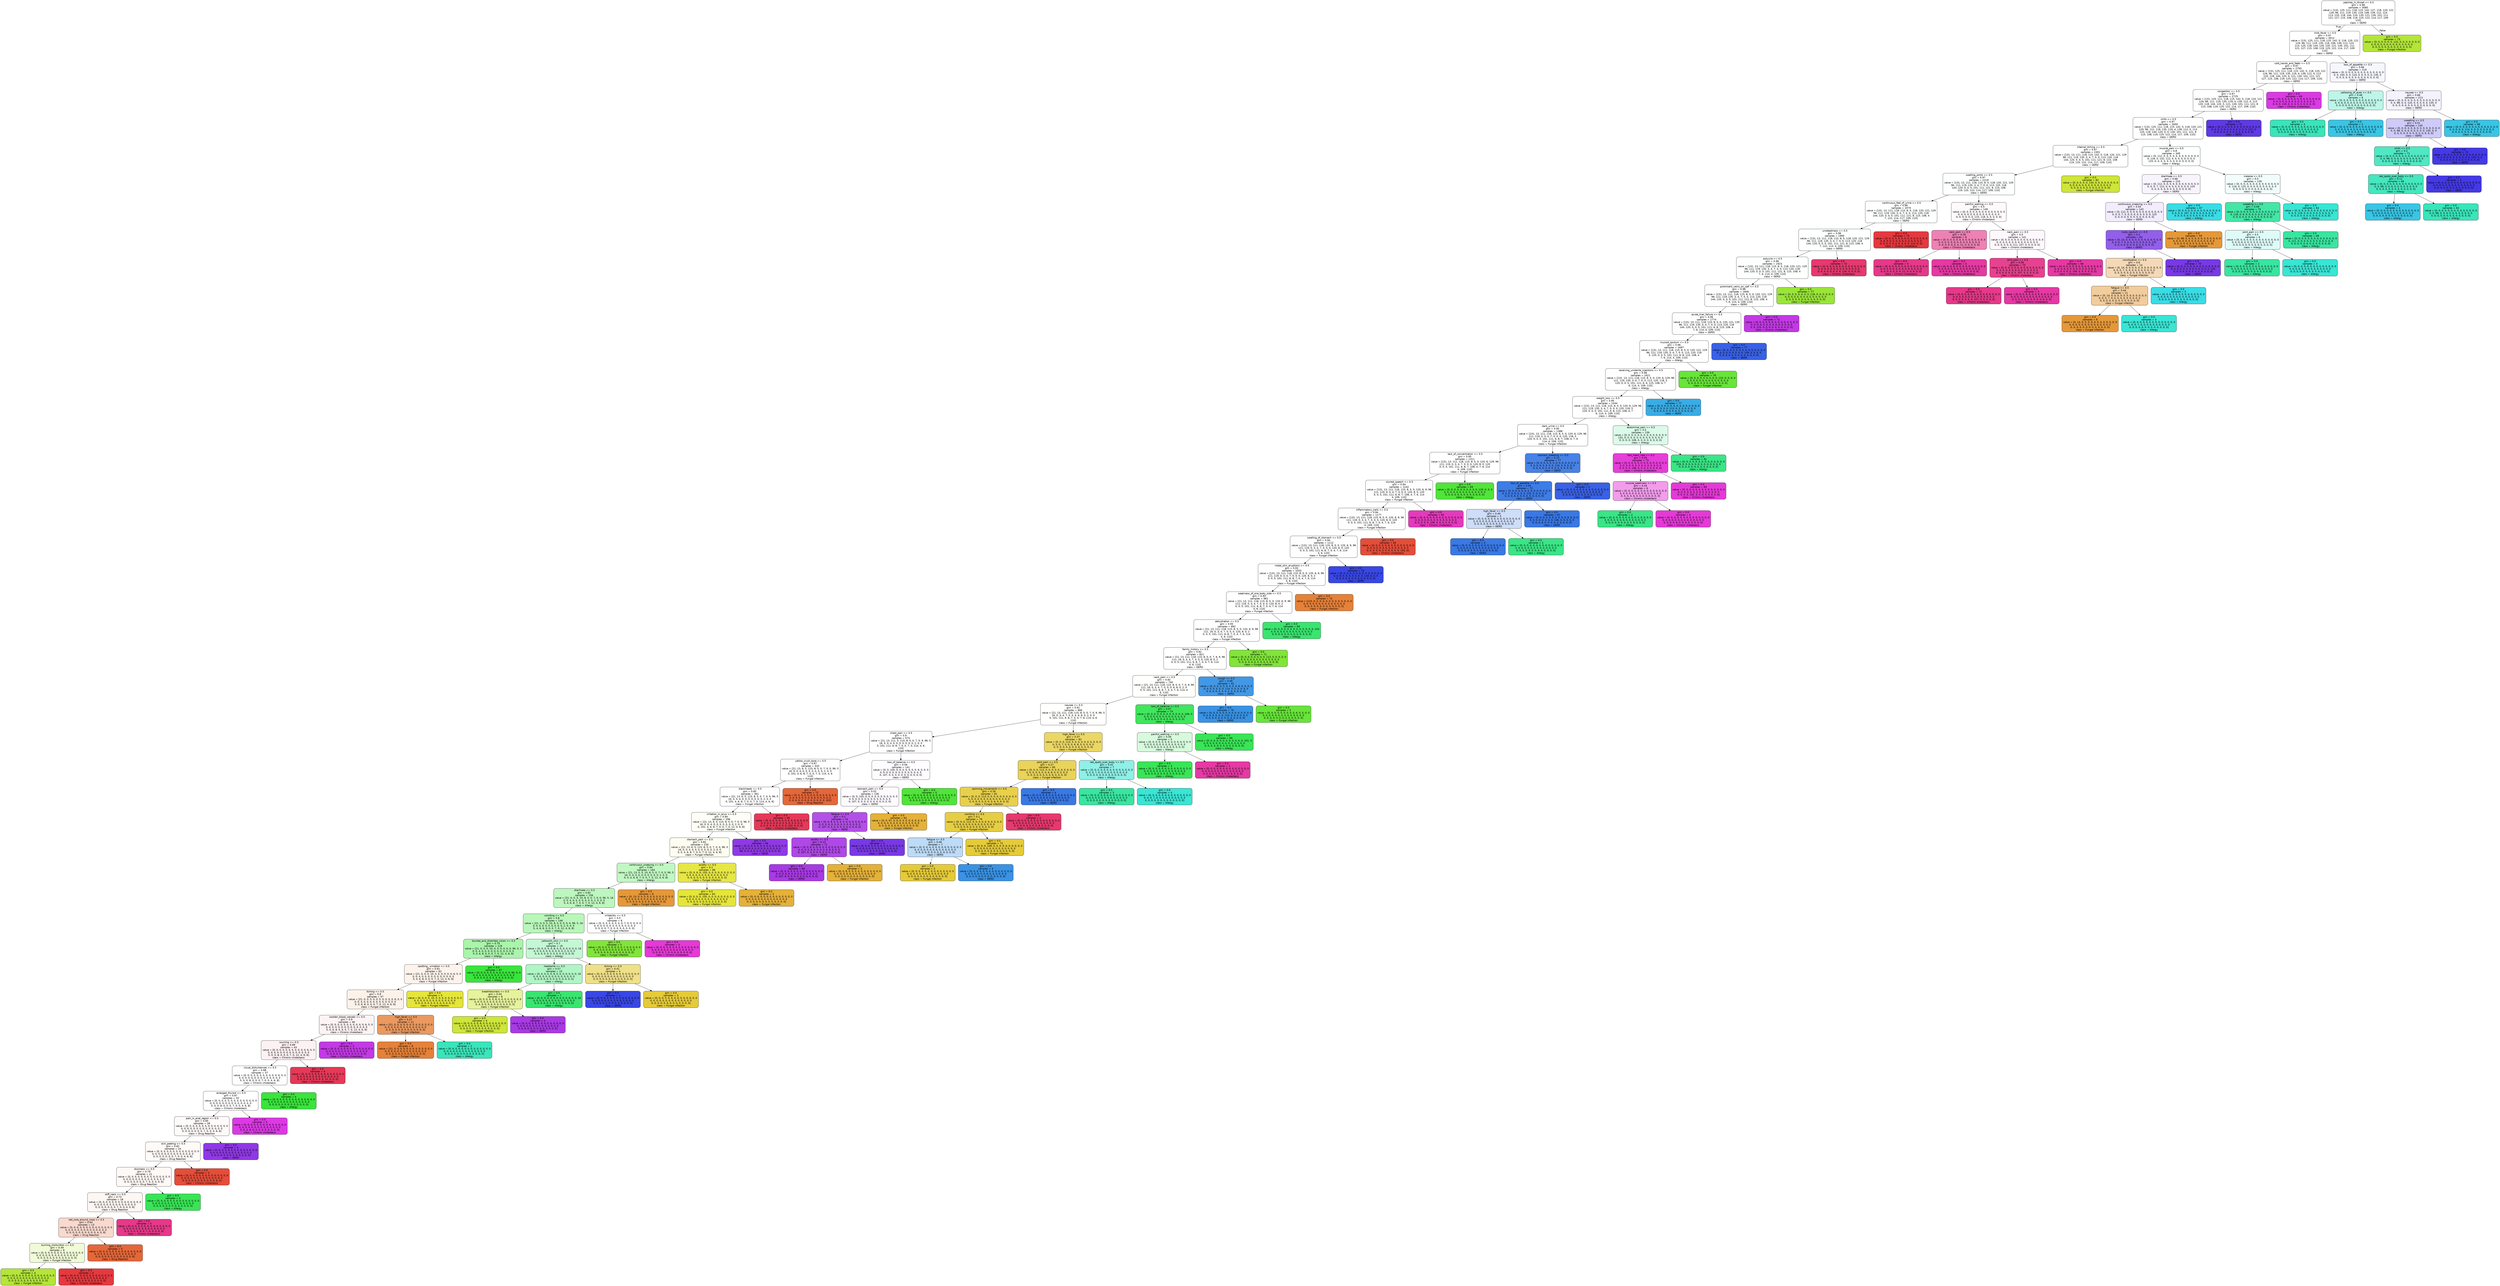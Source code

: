 digraph Tree {
node [shape=box, style="filled, rounded", color="black", fontname="helvetica"] ;
edge [fontname="helvetica"] ;
0 [label=" patches_in_throat <= 0.5\ngini = 0.98\nsamples = 3085\nvalue = [131, 125, 111, 118, 115, 142, 127, 118, 120, 121\n129, 96, 111, 119, 135, 119, 108, 139, 112, 124\n113, 120, 118, 144, 120, 135, 121, 130, 101, 111\n121, 127, 115, 108, 119, 125, 122, 114, 117, 109\n110]\nclass = GERD", fillcolor="#ffffff"] ;
1 [label=" mild_fever <= 0.5\ngini = 0.97\nsamples = 3012\nvalue = [131, 125, 111, 118, 115, 142, 5, 118, 120, 121\n129, 96, 111, 119, 135, 119, 108, 139, 112, 124\n113, 120, 118, 144, 120, 135, 121, 130, 101, 111\n121, 127, 115, 108, 119, 125, 122, 114, 117, 109\n110]\nclass = GERD", fillcolor="#ffffff"] ;
0 -> 1 [labeldistance=2.5, labelangle=45, headlabel="True"] ;
2 [label=" cold_hands_and_feets <= 0.5\ngini = 0.97\nsamples = 2793\nvalue = [131, 125, 111, 118, 115, 142, 5, 118, 120, 121\n129, 96, 111, 119, 135, 119, 4, 139, 112, 0, 113\n120, 118, 144, 120, 0, 121, 130, 101, 111, 121\n127, 115, 108, 119, 125, 122, 114, 117, 109, 110]\nclass = GERD", fillcolor="#ffffff"] ;
1 -> 2 ;
3 [label=" congestion <= 0.5\ngini = 0.97\nsamples = 2725\nvalue = [131, 125, 111, 118, 115, 142, 5, 118, 120, 121\n129, 96, 111, 119, 135, 119, 4, 139, 112, 0, 113\n120, 118, 144, 120, 0, 121, 130, 101, 111, 121, 8\n115, 108, 119, 125, 122, 114, 117, 109, 110]\nclass = GERD", fillcolor="#ffffff"] ;
2 -> 3 ;
4 [label=" chills <= 0.5\ngini = 0.97\nsamples = 2650\nvalue = [131, 125, 111, 118, 115, 142, 5, 118, 120, 121\n129, 96, 111, 119, 135, 119, 4, 139, 112, 0, 113\n120, 118, 144, 120, 0, 0, 130, 101, 111, 121, 8\n115, 108, 119, 125, 122, 114, 117, 109, 110]\nclass = GERD", fillcolor="#ffffff"] ;
3 -> 4 ;
5 [label=" internal_itching <= 0.5\ngini = 0.97\nsamples = 2301\nvalue = [131, 13, 111, 118, 115, 142, 5, 118, 120, 121, 129\n96, 111, 119, 135, 3, 4, 7, 0, 0, 113, 120, 118\n144, 120, 0, 0, 5, 101, 111, 121, 8, 115, 108\n119, 125, 122, 114, 117, 109, 110]\nclass = GERD", fillcolor="#ffffff"] ;
4 -> 5 ;
6 [label=" swelling_joints <= 0.5\ngini = 0.97\nsamples = 2219\nvalue = [131, 13, 111, 118, 115, 8, 5, 118, 120, 121, 129\n96, 111, 119, 135, 3, 4, 7, 0, 0, 113, 120, 118\n144, 120, 0, 0, 5, 101, 111, 121, 8, 115, 108\n119, 125, 122, 114, 117, 109, 110]\nclass = GERD", fillcolor="#feffff"] ;
5 -> 6 ;
7 [label=" continuous_feel_of_urine <= 0.5\ngini = 0.96\nsamples = 2070\nvalue = [131, 13, 111, 118, 115, 8, 5, 118, 120, 121, 129\n96, 111, 119, 135, 3, 4, 7, 0, 0, 113, 120, 118\n144, 120, 0, 0, 5, 101, 111, 121, 8, 115, 108, 4\n7, 122, 114, 117, 109, 110]\nclass = GERD", fillcolor="#feffff"] ;
6 -> 7 ;
8 [label=" unsteadiness <= 0.5\ngini = 0.96\nsamples = 1995\nvalue = [131, 13, 111, 118, 115, 8, 5, 118, 120, 121, 129\n96, 111, 119, 135, 3, 4, 7, 0, 0, 113, 120, 118\n144, 120, 0, 0, 5, 101, 111, 121, 8, 115, 108, 4\n7, 122, 114, 4, 109, 110]\nclass = GERD", fillcolor="#feffff"] ;
7 -> 8 ;
9 [label=" polyuria <= 0.5\ngini = 0.96\nsamples = 1923\nvalue = [131, 13, 111, 118, 115, 8, 5, 118, 120, 121, 129\n96, 111, 119, 135, 3, 4, 7, 0, 0, 113, 120, 118\n144, 120, 0, 0, 5, 101, 111, 121, 8, 115, 108, 4\n7, 6, 114, 4, 109, 110]\nclass = GERD", fillcolor="#feffff"] ;
8 -> 9 ;
10 [label=" prominent_veins_on_calf <= 0.5\ngini = 0.96\nsamples = 1846\nvalue = [131, 13, 111, 118, 115, 8, 5, 0, 120, 121, 129\n96, 111, 119, 135, 3, 4, 7, 0, 0, 113, 120, 118\n144, 120, 0, 0, 5, 101, 111, 121, 8, 115, 108, 4\n7, 6, 114, 4, 109, 110]\nclass = GERD", fillcolor="#fefeff"] ;
9 -> 10 ;
11 [label=" acute_liver_failure <= 0.5\ngini = 0.96\nsamples = 1774\nvalue = [131, 13, 111, 118, 115, 8, 5, 0, 120, 121, 129\n96, 111, 119, 135, 3, 4, 7, 0, 0, 113, 120, 118\n144, 120, 0, 0, 5, 101, 111, 6, 8, 115, 108, 4\n7, 6, 114, 4, 109, 110]\nclass = GERD", fillcolor="#fefeff"] ;
10 -> 11 ;
12 [label=" mucoid_sputum <= 0.5\ngini = 0.96\nsamples = 1697\nvalue = [131, 13, 111, 118, 115, 8, 5, 0, 120, 121, 129\n96, 111, 119, 135, 3, 4, 7, 0, 0, 113, 120, 118\n5, 120, 0, 0, 5, 101, 111, 6, 8, 115, 108, 4\n7, 6, 114, 4, 109, 110]\nclass = Allergy", fillcolor="#ffffff"] ;
11 -> 12 ;
13 [label=" receiving_unsterile_injections <= 0.5\ngini = 0.96\nsamples = 1621\nvalue = [131, 13, 111, 118, 115, 8, 5, 0, 120, 6, 129, 96\n111, 119, 135, 3, 4, 7, 0, 0, 113, 120, 118, 5\n120, 0, 0, 5, 101, 111, 6, 8, 115, 108, 4, 7\n6, 114, 4, 109, 110]\nclass = Allergy", fillcolor="#ffffff"] ;
12 -> 13 ;
14 [label=" weight_loss <= 0.5\ngini = 0.95\nsamples = 1544\nvalue = [131, 13, 111, 118, 115, 8, 5, 0, 120, 6, 129, 96\n111, 119, 135, 3, 4, 7, 0, 0, 0, 120, 118, 5\n120, 0, 0, 5, 101, 111, 6, 8, 115, 108, 4, 7\n6, 114, 4, 109, 110]\nclass = Allergy", fillcolor="#ffffff"] ;
13 -> 14 ;
15 [label=" dark_urine <= 0.5\ngini = 0.95\nsamples = 1388\nvalue = [131, 13, 111, 118, 115, 8, 5, 0, 120, 6, 129, 96\n111, 119, 3, 3, 4, 7, 0, 0, 0, 120, 118, 5\n120, 0, 0, 5, 101, 111, 6, 8, 7, 108, 4, 7, 6\n114, 4, 109, 110]\nclass = Fungal infection", fillcolor="#ffffff"] ;
14 -> 15 ;
16 [label=" lack_of_concentration <= 0.5\ngini = 0.95\nsamples = 1311\nvalue = [131, 13, 111, 118, 115, 8, 5, 0, 120, 6, 129, 96\n111, 119, 0, 3, 4, 7, 0, 0, 0, 120, 8, 0, 120\n0, 0, 5, 101, 111, 6, 8, 7, 108, 4, 7, 6, 114\n4, 109, 110]\nclass = Fungal infection", fillcolor="#ffffff"] ;
15 -> 16 ;
17 [label=" slurred_speech <= 0.5\ngini = 0.94\nsamples = 1242\nvalue = [131, 13, 111, 118, 115, 8, 5, 0, 120, 6, 9, 96\n111, 119, 0, 3, 4, 7, 0, 0, 0, 120, 8, 0, 120\n0, 0, 5, 101, 111, 6, 8, 7, 108, 4, 7, 6, 114\n4, 109, 110]\nclass = Fungal infection", fillcolor="#fffefe"] ;
16 -> 17 ;
18 [label=" inflammatory_nails <= 0.5\ngini = 0.94\nsamples = 1177\nvalue = [131, 13, 111, 118, 115, 8, 5, 0, 120, 6, 9, 96\n111, 119, 0, 3, 4, 7, 0, 0, 0, 120, 8, 0, 120\n0, 0, 5, 101, 111, 6, 8, 7, 0, 4, 7, 6, 114\n4, 109, 110]\nclass = Fungal infection", fillcolor="#fffefe"] ;
17 -> 18 ;
19 [label=" swelling_of_stomach <= 0.5\ngini = 0.94\nsamples = 1112\nvalue = [131, 13, 111, 118, 115, 8, 5, 0, 120, 6, 9, 96\n111, 119, 0, 3, 4, 7, 0, 0, 0, 120, 8, 0, 120\n0, 0, 5, 101, 111, 6, 8, 7, 0, 4, 7, 6, 114\n4, 6, 110]\nclass = Fungal infection", fillcolor="#fffefe"] ;
18 -> 19 ;
20 [label=" nodal_skin_eruptions <= 0.5\ngini = 0.93\nsamples = 1033\nvalue = [131, 13, 111, 118, 115, 8, 5, 0, 120, 6, 9, 96\n111, 119, 0, 3, 4, 7, 0, 0, 0, 120, 8, 0, 2\n0, 0, 5, 101, 111, 6, 8, 7, 0, 4, 7, 6, 114\n4, 6, 110]\nclass = Fungal infection", fillcolor="#fffefe"] ;
19 -> 20 ;
21 [label=" weakness_of_one_body_side <= 0.5\ngini = 0.93\nsamples = 961\nvalue = [21, 13, 111, 118, 115, 8, 5, 0, 120, 6, 9, 96\n111, 119, 0, 3, 4, 7, 0, 0, 0, 120, 8, 0, 2\n0, 0, 5, 101, 111, 6, 8, 7, 0, 4, 7, 6, 114\n4, 6, 110]\nclass = Fungal infection", fillcolor="#ffffff"] ;
20 -> 21 ;
22 [label=" dehydration <= 0.5\ngini = 0.93\nsamples = 892\nvalue = [21, 13, 111, 118, 115, 8, 5, 0, 120, 6, 9, 96\n111, 16, 0, 3, 4, 7, 0, 0, 0, 120, 8, 0, 2\n0, 0, 5, 101, 111, 6, 8, 7, 0, 4, 7, 6, 114\n4, 6, 110]\nclass = Fungal infection", fillcolor="#ffffff"] ;
21 -> 22 ;
23 [label=" family_history <= 0.5\ngini = 0.92\nsamples = 821\nvalue = [21, 13, 111, 118, 115, 8, 5, 0, 7, 6, 9, 96\n111, 16, 0, 3, 4, 7, 0, 0, 0, 120, 8, 0, 2\n0, 0, 5, 101, 111, 6, 8, 7, 0, 4, 7, 6, 114\n4, 6, 110]\nclass = GERD", fillcolor="#ffffff"] ;
22 -> 23 ;
24 [label=" neck_pain <= 0.5\ngini = 0.92\nsamples = 740\nvalue = [21, 13, 111, 118, 115, 8, 5, 0, 7, 0, 9, 96\n111, 16, 0, 3, 4, 7, 0, 0, 0, 6, 8, 0, 2, 0\n0, 5, 101, 111, 6, 8, 7, 0, 4, 7, 6, 114, 4\n6, 110]\nclass = Fungal infection", fillcolor="#fffffe"] ;
23 -> 24 ;
25 [label=" nausea <= 0.5\ngini = 0.91\nsamples = 666\nvalue = [21, 13, 111, 118, 115, 8, 5, 0, 7, 0, 9, 96, 5\n16, 0, 3, 4, 7, 0, 0, 0, 6, 8, 0, 2, 0, 0\n5, 101, 111, 6, 8, 7, 0, 0, 7, 6, 114, 4, 6\n110]\nclass = Fungal infection", fillcolor="#fffffe"] ;
24 -> 25 ;
26 [label=" chest_pain <= 0.5\ngini = 0.9\nsamples = 574\nvalue = [21, 13, 111, 5, 115, 8, 5, 0, 7, 0, 9, 96, 5\n16, 0, 0, 4, 0, 0, 0, 0, 0, 0, 0, 2, 0, 0\n5, 101, 111, 6, 8, 7, 0, 0, 7, 0, 114, 4, 6\n110]\nclass = Fungal infection", fillcolor="#ffffff"] ;
25 -> 26 ;
27 [label=" yellow_crust_ooze <= 0.5\ngini = 0.87\nsamples = 433\nvalue = [21, 13, 6, 5, 115, 8, 5, 0, 7, 0, 0, 96, 5\n16, 0, 0, 4, 0, 0, 0, 0, 0, 0, 0, 2, 0, 0\n0, 101, 4, 6, 8, 7, 0, 0, 7, 0, 114, 4, 6\n110]\nclass = Fungal infection", fillcolor="#ffffff"] ;
26 -> 27 ;
28 [label=" blackheads <= 0.5\ngini = 0.85\nsamples = 361\nvalue = [21, 13, 6, 5, 115, 8, 5, 0, 7, 0, 0, 96, 5\n16, 0, 0, 4, 0, 0, 0, 0, 0, 0, 0, 2, 0, 0\n0, 101, 4, 6, 8, 7, 0, 0, 7, 0, 114, 4, 6, 8]\nclass = Fungal infection", fillcolor="#ffffff"] ;
27 -> 28 ;
29 [label=" irritation_in_anus <= 0.5\ngini = 0.84\nsamples = 296\nvalue = [21, 13, 6, 5, 115, 8, 5, 0, 7, 0, 0, 96, 5\n16, 0, 0, 4, 0, 0, 0, 0, 0, 0, 0, 2, 0, 0\n0, 101, 4, 6, 8, 7, 0, 0, 7, 0, 12, 4, 6, 8]\nclass = Fungal infection", fillcolor="#fefef7"] ;
28 -> 29 ;
30 [label=" stomach_pain <= 0.5\ngini = 0.82\nsamples = 230\nvalue = [21, 13, 6, 5, 115, 8, 5, 0, 7, 0, 0, 96, 5\n16, 0, 0, 4, 0, 0, 0, 0, 0, 0, 0, 2, 0, 0\n0, 5, 4, 6, 8, 7, 0, 0, 7, 0, 12, 4, 6, 8]\nclass = Fungal infection", fillcolor="#fdfdf1"] ;
29 -> 30 ;
31 [label=" continuous_sneezing <= 0.5\ngini = 0.84\nsamples = 164\nvalue = [21, 13, 0, 5, 10, 8, 5, 0, 7, 0, 0, 96, 5\n16, 0, 0, 4, 0, 0, 0, 0, 0, 0, 0, 2, 0, 0\n0, 5, 4, 6, 8, 7, 0, 0, 7, 0, 12, 4, 6, 8]\nclass = Allergy", fillcolor="#c1f7c2"] ;
30 -> 31 ;
32 [label=" diarrhoea <= 0.5\ngini = 0.82\nsamples = 156\nvalue = [21, 0, 0, 5, 10, 8, 5, 0, 7, 0, 0, 96, 5, 16\n0, 0, 4, 0, 0, 0, 0, 0, 0, 0, 2, 0, 0, 0\n5, 4, 6, 8, 7, 0, 0, 7, 0, 12, 4, 6, 8]\nclass = Allergy", fillcolor="#bdf6be"] ;
31 -> 32 ;
33 [label=" vomiting <= 0.5\ngini = 0.8\nsamples = 148\nvalue = [21, 0, 0, 5, 10, 8, 5, 0, 0, 0, 0, 96, 5, 16\n0, 0, 4, 0, 0, 0, 0, 0, 0, 0, 2, 0, 0, 0\n5, 4, 6, 8, 0, 0, 0, 7, 0, 12, 4, 6, 8]\nclass = Allergy", fillcolor="#b9f6ba"] ;
32 -> 33 ;
34 [label=" blurred_and_distorted_vision <= 0.5\ngini = 0.74\nsamples = 129\nvalue = [21, 0, 0, 0, 10, 0, 5, 0, 0, 0, 0, 96, 5, 0\n0, 0, 4, 0, 0, 0, 0, 0, 0, 0, 0, 0, 0, 0\n5, 0, 6, 8, 0, 0, 0, 7, 0, 12, 4, 6, 8]\nclass = Allergy", fillcolor="#abf4ac"] ;
33 -> 34 ;
35 [label=" spotting_ urination <= 0.5\ngini = 0.91\nsamples = 62\nvalue = [21, 0, 0, 0, 10, 0, 5, 0, 0, 0, 0, 6, 5, 0\n0, 0, 4, 0, 0, 0, 0, 0, 0, 0, 0, 0, 0, 0\n5, 0, 6, 8, 0, 0, 0, 7, 0, 12, 4, 6, 8]\nclass = Fungal infection", fillcolor="#fdf3ec"] ;
34 -> 35 ;
36 [label="itching <= 0.5\ngini = 0.9\nsamples = 57\nvalue = [21, 0, 0, 0, 0, 0, 5, 0, 0, 0, 0, 6, 5, 0\n0, 0, 4, 0, 0, 0, 0, 0, 0, 0, 0, 0, 0, 0\n5, 0, 6, 8, 0, 0, 0, 7, 0, 12, 4, 6, 8]\nclass = Fungal infection", fillcolor="#fcf2ea"] ;
35 -> 36 ;
37 [label=" swollen_blood_vessels <= 0.5\ngini = 0.9\nsamples = 46\nvalue = [0, 0, 0, 0, 0, 0, 5, 0, 0, 0, 0, 6, 5, 0\n0, 0, 0, 0, 0, 0, 0, 0, 0, 0, 0, 0, 0, 0\n5, 0, 6, 8, 0, 0, 0, 7, 0, 12, 4, 6, 8]\nclass = Chronic cholestasis", fillcolor="#fdf3f5"] ;
36 -> 37 ;
38 [label=" scurring <= 0.5\ngini = 0.89\nsamples = 43\nvalue = [0, 0, 0, 0, 0, 0, 5, 0, 0, 0, 0, 6, 5, 0\n0, 0, 0, 0, 0, 0, 0, 0, 0, 0, 0, 0, 0, 0\n5, 0, 0, 8, 0, 0, 0, 7, 0, 12, 4, 6, 8]\nclass = Chronic cholestasis", fillcolor="#fdf1f3"] ;
37 -> 38 ;
39 [label=" visual_disturbances <= 0.5\ngini = 0.88\nsamples = 37\nvalue = [0, 0, 0, 0, 0, 0, 5, 0, 0, 0, 0, 6, 5, 0\n0, 0, 0, 0, 0, 0, 0, 0, 0, 0, 0, 0, 0, 0\n5, 0, 0, 8, 0, 0, 0, 7, 0, 0, 4, 6, 8]\nclass = Chronic cholestasis", fillcolor="#ffffff"] ;
38 -> 39 ;
40 [label=" enlarged_thyroid <= 0.5\ngini = 0.87\nsamples = 33\nvalue = [0, 0, 0, 0, 0, 0, 5, 0, 0, 0, 0, 0, 5, 0\n0, 0, 0, 0, 0, 0, 0, 0, 0, 0, 0, 0, 0, 0\n5, 0, 0, 8, 0, 0, 0, 7, 0, 0, 4, 6, 8]\nclass = Chronic cholestasis", fillcolor="#ffffff"] ;
39 -> 40 ;
41 [label=" pain_in_anal_region <= 0.5\ngini = 0.85\nsamples = 28\nvalue = [0, 0, 0, 0, 0, 0, 5, 0, 0, 0, 0, 0, 5, 0\n0, 0, 0, 0, 0, 0, 0, 0, 0, 0, 0, 0, 0, 0\n5, 0, 0, 0, 0, 0, 0, 7, 0, 0, 4, 6, 8]\nclass = Drug Reaction", fillcolor="#fefaf9"] ;
40 -> 41 ;
42 [label=" skin_peeling <= 0.5\ngini = 0.82\nsamples = 24\nvalue = [0, 0, 0, 0, 0, 0, 5, 0, 0, 0, 0, 0, 5, 0\n0, 0, 0, 0, 0, 0, 0, 0, 0, 0, 0, 0, 0, 0\n0, 0, 0, 0, 0, 0, 0, 7, 0, 0, 4, 6, 8]\nclass = Drug Reaction", fillcolor="#fefaf8"] ;
41 -> 42 ;
43 [label=" dizziness <= 0.5\ngini = 0.79\nsamples = 21\nvalue = [0, 0, 0, 0, 0, 0, 5, 0, 0, 0, 0, 0, 5, 0\n0, 0, 0, 0, 0, 0, 0, 0, 0, 0, 0, 0, 0, 0\n0, 0, 0, 0, 0, 0, 0, 7, 0, 0, 4, 0, 8]\nclass = Drug Reaction", fillcolor="#fef8f6"] ;
42 -> 43 ;
44 [label=" stiff_neck <= 0.5\ngini = 0.73\nsamples = 18\nvalue = [0, 0, 0, 0, 0, 0, 5, 0, 0, 0, 0, 0, 0, 0\n0, 0, 0, 0, 0, 0, 0, 0, 0, 0, 0, 0, 0, 0\n0, 0, 0, 0, 0, 0, 0, 7, 0, 0, 4, 0, 8]\nclass = Drug Reaction", fillcolor="#fdf6f3"] ;
43 -> 44 ;
45 [label=" red_sore_around_nose <= 0.5\ngini = 0.64\nsamples = 13\nvalue = [0, 0, 0, 0, 0, 0, 5, 0, 0, 0, 0, 0, 0, 0\n0, 0, 0, 0, 0, 0, 0, 0, 0, 0, 0, 0, 0, 0\n0, 0, 0, 0, 0, 0, 0, 0, 0, 0, 4, 0, 8]\nclass = Drug Reaction", fillcolor="#f8d9ce"] ;
44 -> 45 ;
46 [label=" burning_micturition <= 0.5\ngini = 0.49\nsamples = 8\nvalue = [0, 0, 0, 0, 0, 0, 5, 0, 0, 0, 0, 0, 0, 0\n0, 0, 0, 0, 0, 0, 0, 0, 0, 0, 0, 0, 0, 0\n0, 0, 0, 0, 0, 0, 0, 0, 0, 0, 4, 0, 0]\nclass = Fungal infection", fillcolor="#f0fad7"] ;
45 -> 46 ;
47 [label="gini = 0.0\nsamples = 4\nvalue = [0, 0, 0, 0, 0, 0, 5, 0, 0, 0, 0, 0, 0, 0\n0, 0, 0, 0, 0, 0, 0, 0, 0, 0, 0, 0, 0, 0\n0, 0, 0, 0, 0, 0, 0, 0, 0, 0, 0, 0, 0]\nclass = Fungal infection", fillcolor="#b4e539"] ;
46 -> 47 ;
48 [label="gini = 0.0\nsamples = 4\nvalue = [0, 0, 0, 0, 0, 0, 0, 0, 0, 0, 0, 0, 0, 0\n0, 0, 0, 0, 0, 0, 0, 0, 0, 0, 0, 0, 0, 0\n0, 0, 0, 0, 0, 0, 0, 0, 0, 0, 4, 0, 0]\nclass = Chronic cholestasis", fillcolor="#e5393f"] ;
46 -> 48 ;
49 [label="gini = 0.0\nsamples = 5\nvalue = [0, 0, 0, 0, 0, 0, 0, 0, 0, 0, 0, 0, 0, 0\n0, 0, 0, 0, 0, 0, 0, 0, 0, 0, 0, 0, 0, 0\n0, 0, 0, 0, 0, 0, 0, 0, 0, 0, 0, 0, 8]\nclass = Drug Reaction", fillcolor="#e56739"] ;
45 -> 49 ;
50 [label="gini = 0.0\nsamples = 5\nvalue = [0, 0, 0, 0, 0, 0, 0, 0, 0, 0, 0, 0, 0, 0\n0, 0, 0, 0, 0, 0, 0, 0, 0, 0, 0, 0, 0, 0\n0, 0, 0, 0, 0, 0, 0, 7, 0, 0, 0, 0, 0]\nclass = Chronic cholestasis", fillcolor="#e53989"] ;
44 -> 50 ;
51 [label="gini = 0.0\nsamples = 3\nvalue = [0, 0, 0, 0, 0, 0, 0, 0, 0, 0, 0, 0, 5, 0\n0, 0, 0, 0, 0, 0, 0, 0, 0, 0, 0, 0, 0, 0\n0, 0, 0, 0, 0, 0, 0, 0, 0, 0, 0, 0, 0]\nclass = Allergy", fillcolor="#39e556"] ;
43 -> 51 ;
52 [label="gini = 0.0\nsamples = 3\nvalue = [0, 0, 0, 0, 0, 0, 0, 0, 0, 0, 0, 0, 0, 0\n0, 0, 0, 0, 0, 0, 0, 0, 0, 0, 0, 0, 0, 0\n0, 0, 0, 0, 0, 0, 0, 0, 0, 0, 0, 6, 0]\nclass = Chronic cholestasis", fillcolor="#e54d39"] ;
42 -> 52 ;
53 [label="gini = 0.0\nsamples = 4\nvalue = [0, 0, 0, 0, 0, 0, 0, 0, 0, 0, 0, 0, 0, 0\n0, 0, 0, 0, 0, 0, 0, 0, 0, 0, 0, 0, 0, 0\n5, 0, 0, 0, 0, 0, 0, 0, 0, 0, 0, 0, 0]\nclass = GERD", fillcolor="#8f39e5"] ;
41 -> 53 ;
54 [label="gini = 0.0\nsamples = 5\nvalue = [0, 0, 0, 0, 0, 0, 0, 0, 0, 0, 0, 0, 0, 0\n0, 0, 0, 0, 0, 0, 0, 0, 0, 0, 0, 0, 0, 0\n0, 0, 0, 8, 0, 0, 0, 0, 0, 0, 0, 0, 0]\nclass = Chronic cholestasis", fillcolor="#dc39e5"] ;
40 -> 54 ;
55 [label="gini = 0.0\nsamples = 4\nvalue = [0, 0, 0, 0, 0, 0, 0, 0, 0, 0, 0, 6, 0, 0\n0, 0, 0, 0, 0, 0, 0, 0, 0, 0, 0, 0, 0, 0\n0, 0, 0, 0, 0, 0, 0, 0, 0, 0, 0, 0, 0]\nclass = Allergy", fillcolor="#39e53c"] ;
39 -> 55 ;
56 [label="gini = 0.0\nsamples = 6\nvalue = [0, 0, 0, 0, 0, 0, 0, 0, 0, 0, 0, 0, 0, 0\n0, 0, 0, 0, 0, 0, 0, 0, 0, 0, 0, 0, 0, 0\n0, 0, 0, 0, 0, 0, 0, 0, 0, 12, 0, 0, 0]\nclass = Chronic cholestasis", fillcolor="#e53958"] ;
38 -> 56 ;
57 [label="gini = 0.0\nsamples = 3\nvalue = [0, 0, 0, 0, 0, 0, 0, 0, 0, 0, 0, 0, 0, 0\n0, 0, 0, 0, 0, 0, 0, 0, 0, 0, 0, 0, 0, 0\n0, 0, 6, 0, 0, 0, 0, 0, 0, 0, 0, 0, 0]\nclass = Chronic cholestasis", fillcolor="#c339e5"] ;
37 -> 57 ;
58 [label=" high_fever <= 0.5\ngini = 0.27\nsamples = 11\nvalue = [21, 0, 0, 0, 0, 0, 0, 0, 0, 0, 0, 0, 0, 0\n0, 0, 4, 0, 0, 0, 0, 0, 0, 0, 0, 0, 0, 0\n0, 0, 0, 0, 0, 0, 0, 0, 0, 0, 0, 0, 0]\nclass = Fungal infection", fillcolor="#ea995f"] ;
36 -> 58 ;
59 [label="gini = 0.0\nsamples = 9\nvalue = [21, 0, 0, 0, 0, 0, 0, 0, 0, 0, 0, 0, 0, 0\n0, 0, 0, 0, 0, 0, 0, 0, 0, 0, 0, 0, 0, 0\n0, 0, 0, 0, 0, 0, 0, 0, 0, 0, 0, 0, 0]\nclass = Fungal infection", fillcolor="#e58139"] ;
58 -> 59 ;
60 [label="gini = 0.0\nsamples = 2\nvalue = [0, 0, 0, 0, 0, 0, 0, 0, 0, 0, 0, 0, 0, 0\n0, 0, 4, 0, 0, 0, 0, 0, 0, 0, 0, 0, 0, 0\n0, 0, 0, 0, 0, 0, 0, 0, 0, 0, 0, 0, 0]\nclass = Allergy", fillcolor="#39e5ba"] ;
58 -> 60 ;
61 [label="gini = 0.0\nsamples = 5\nvalue = [0, 0, 0, 0, 10, 0, 0, 0, 0, 0, 0, 0, 0, 0\n0, 0, 0, 0, 0, 0, 0, 0, 0, 0, 0, 0, 0, 0\n0, 0, 0, 0, 0, 0, 0, 0, 0, 0, 0, 0, 0]\nclass = Fungal infection", fillcolor="#e5e539"] ;
35 -> 61 ;
62 [label="gini = 0.0\nsamples = 67\nvalue = [0, 0, 0, 0, 0, 0, 0, 0, 0, 0, 0, 90, 0, 0\n0, 0, 0, 0, 0, 0, 0, 0, 0, 0, 0, 0, 0, 0\n0, 0, 0, 0, 0, 0, 0, 0, 0, 0, 0, 0, 0]\nclass = Allergy", fillcolor="#39e53c"] ;
34 -> 62 ;
63 [label=" yellowish_skin <= 0.5\ngini = 0.7\nsamples = 19\nvalue = [0, 0, 0, 5, 0, 8, 0, 0, 0, 0, 0, 0, 0, 16\n0, 0, 0, 0, 0, 0, 0, 0, 0, 0, 2, 0, 0, 0\n0, 4, 0, 0, 0, 0, 0, 0, 0, 0, 0, 0, 0]\nclass = Allergy", fillcolor="#c4f7d4"] ;
33 -> 63 ;
64 [label=" headache <= 0.5\ngini = 0.57\nsamples = 15\nvalue = [0, 0, 0, 0, 0, 8, 0, 0, 0, 0, 0, 0, 0, 16\n0, 0, 0, 0, 0, 0, 0, 0, 0, 0, 0, 0, 0, 0\n0, 4, 0, 0, 0, 0, 0, 0, 0, 0, 0, 0, 0]\nclass = Allergy", fillcolor="#b0f5c5"] ;
63 -> 64 ;
65 [label=" breathlessness <= 0.5\ngini = 0.44\nsamples = 8\nvalue = [0, 0, 0, 0, 0, 8, 0, 0, 0, 0, 0, 0, 0, 0\n0, 0, 0, 0, 0, 0, 0, 0, 0, 0, 0, 0, 0, 0\n0, 4, 0, 0, 0, 0, 0, 0, 0, 0, 0, 0, 0]\nclass = Fungal infection", fillcolor="#e6f29c"] ;
64 -> 65 ;
66 [label="gini = 0.0\nsamples = 4\nvalue = [0, 0, 0, 0, 0, 8, 0, 0, 0, 0, 0, 0, 0, 0\n0, 0, 0, 0, 0, 0, 0, 0, 0, 0, 0, 0, 0, 0\n0, 0, 0, 0, 0, 0, 0, 0, 0, 0, 0, 0, 0]\nclass = Fungal infection", fillcolor="#cee539"] ;
65 -> 66 ;
67 [label="gini = 0.0\nsamples = 4\nvalue = [0, 0, 0, 0, 0, 0, 0, 0, 0, 0, 0, 0, 0, 0\n0, 0, 0, 0, 0, 0, 0, 0, 0, 0, 0, 0, 0, 0\n0, 4, 0, 0, 0, 0, 0, 0, 0, 0, 0, 0, 0]\nclass = GERD", fillcolor="#a939e5"] ;
65 -> 67 ;
68 [label="gini = 0.0\nsamples = 7\nvalue = [0, 0, 0, 0, 0, 0, 0, 0, 0, 0, 0, 0, 0, 16\n0, 0, 0, 0, 0, 0, 0, 0, 0, 0, 0, 0, 0, 0\n0, 0, 0, 0, 0, 0, 0, 0, 0, 0, 0, 0, 0]\nclass = Allergy", fillcolor="#39e56f"] ;
64 -> 68 ;
69 [label="itching <= 0.5\ngini = 0.41\nsamples = 4\nvalue = [0, 0, 0, 5, 0, 0, 0, 0, 0, 0, 0, 0, 0, 0\n0, 0, 0, 0, 0, 0, 0, 0, 0, 0, 2, 0, 0, 0\n0, 0, 0, 0, 0, 0, 0, 0, 0, 0, 0, 0, 0]\nclass = Fungal infection", fillcolor="#efe088"] ;
63 -> 69 ;
70 [label="gini = 0.0\nsamples = 1\nvalue = [0, 0, 0, 0, 0, 0, 0, 0, 0, 0, 0, 0, 0, 0\n0, 0, 0, 0, 0, 0, 0, 0, 0, 0, 2, 0, 0, 0\n0, 0, 0, 0, 0, 0, 0, 0, 0, 0, 0, 0, 0]\nclass = GERD", fillcolor="#3947e5"] ;
69 -> 70 ;
71 [label="gini = 0.0\nsamples = 3\nvalue = [0, 0, 0, 5, 0, 0, 0, 0, 0, 0, 0, 0, 0, 0\n0, 0, 0, 0, 0, 0, 0, 0, 0, 0, 0, 0, 0, 0\n0, 0, 0, 0, 0, 0, 0, 0, 0, 0, 0, 0, 0]\nclass = Fungal infection", fillcolor="#e5cb39"] ;
69 -> 71 ;
72 [label=" irritability <= 0.5\ngini = 0.5\nsamples = 8\nvalue = [0, 0, 0, 0, 0, 0, 0, 0, 7, 0, 0, 0, 0, 0\n0, 0, 0, 0, 0, 0, 0, 0, 0, 0, 0, 0, 0, 0\n0, 0, 0, 0, 7, 0, 0, 0, 0, 0, 0, 0, 0]\nclass = Fungal infection", fillcolor="#ffffff"] ;
32 -> 72 ;
73 [label="gini = 0.0\nsamples = 5\nvalue = [0, 0, 0, 0, 0, 0, 0, 0, 7, 0, 0, 0, 0, 0\n0, 0, 0, 0, 0, 0, 0, 0, 0, 0, 0, 0, 0, 0\n0, 0, 0, 0, 0, 0, 0, 0, 0, 0, 0, 0, 0]\nclass = Fungal infection", fillcolor="#81e539"] ;
72 -> 73 ;
74 [label="gini = 0.0\nsamples = 3\nvalue = [0, 0, 0, 0, 0, 0, 0, 0, 0, 0, 0, 0, 0, 0\n0, 0, 0, 0, 0, 0, 0, 0, 0, 0, 0, 0, 0, 0\n0, 0, 0, 0, 7, 0, 0, 0, 0, 0, 0, 0, 0]\nclass = Chronic cholestasis", fillcolor="#e539d7"] ;
72 -> 74 ;
75 [label="gini = 0.0\nsamples = 8\nvalue = [0, 13, 0, 0, 0, 0, 0, 0, 0, 0, 0, 0, 0, 0\n0, 0, 0, 0, 0, 0, 0, 0, 0, 0, 0, 0, 0, 0\n0, 0, 0, 0, 0, 0, 0, 0, 0, 0, 0, 0, 0]\nclass = Fungal infection", fillcolor="#e59839"] ;
31 -> 75 ;
76 [label=" acidity <= 0.5\ngini = 0.1\nsamples = 66\nvalue = [0, 0, 6, 0, 105, 0, 0, 0, 0, 0, 0, 0, 0, 0\n0, 0, 0, 0, 0, 0, 0, 0, 0, 0, 0, 0, 0, 0\n0, 0, 0, 0, 0, 0, 0, 0, 0, 0, 0, 0, 0]\nclass = Fungal infection", fillcolor="#e6e644"] ;
30 -> 76 ;
77 [label="gini = 0.0\nsamples = 63\nvalue = [0, 0, 0, 0, 105, 0, 0, 0, 0, 0, 0, 0, 0, 0\n0, 0, 0, 0, 0, 0, 0, 0, 0, 0, 0, 0, 0, 0\n0, 0, 0, 0, 0, 0, 0, 0, 0, 0, 0, 0, 0]\nclass = Fungal infection", fillcolor="#e5e539"] ;
76 -> 77 ;
78 [label="gini = 0.0\nsamples = 3\nvalue = [0, 0, 6, 0, 0, 0, 0, 0, 0, 0, 0, 0, 0, 0\n0, 0, 0, 0, 0, 0, 0, 0, 0, 0, 0, 0, 0, 0\n0, 0, 0, 0, 0, 0, 0, 0, 0, 0, 0, 0, 0]\nclass = Fungal infection", fillcolor="#e5b139"] ;
76 -> 78 ;
79 [label="gini = 0.0\nsamples = 66\nvalue = [0, 0, 0, 0, 0, 0, 0, 0, 0, 0, 0, 0, 0, 0\n0, 0, 0, 0, 0, 0, 0, 0, 0, 0, 0, 0, 0, 0\n96, 0, 0, 0, 0, 0, 0, 0, 0, 0, 0, 0, 0]\nclass = GERD", fillcolor="#8f39e5"] ;
29 -> 79 ;
80 [label="gini = 0.0\nsamples = 65\nvalue = [0, 0, 0, 0, 0, 0, 0, 0, 0, 0, 0, 0, 0, 0\n0, 0, 0, 0, 0, 0, 0, 0, 0, 0, 0, 0, 0, 0\n0, 0, 0, 0, 0, 0, 0, 0, 0, 102, 0, 0, 0]\nclass = Chronic cholestasis", fillcolor="#e53958"] ;
28 -> 80 ;
81 [label="gini = 0.0\nsamples = 72\nvalue = [0, 0, 0, 0, 0, 0, 0, 0, 0, 0, 0, 0, 0, 0\n0, 0, 0, 0, 0, 0, 0, 0, 0, 0, 0, 0, 0, 0\n0, 0, 0, 0, 0, 0, 0, 0, 0, 0, 0, 0, 102]\nclass = Drug Reaction", fillcolor="#e56739"] ;
27 -> 81 ;
82 [label=" loss_of_balance <= 0.5\ngini = 0.56\nsamples = 141\nvalue = [0, 0, 105, 0, 0, 0, 0, 0, 0, 0, 9, 0, 0, 0\n0, 0, 0, 0, 0, 0, 0, 0, 0, 0, 0, 0, 0, 5\n0, 107, 0, 0, 0, 0, 0, 0, 0, 0, 0, 0, 0]\nclass = GERD", fillcolor="#fefcff"] ;
26 -> 82 ;
83 [label=" stomach_pain <= 0.5\ngini = 0.52\nsamples = 136\nvalue = [0, 0, 105, 0, 0, 0, 0, 0, 0, 0, 0, 0, 0, 0\n0, 0, 0, 0, 0, 0, 0, 0, 0, 0, 0, 0, 0, 5\n0, 107, 0, 0, 0, 0, 0, 0, 0, 0, 0, 0, 0]\nclass = GERD", fillcolor="#fdfbff"] ;
82 -> 83 ;
84 [label=" fatigue <= 0.5\ngini = 0.2\nsamples = 74\nvalue = [0, 0, 8, 0, 0, 0, 0, 0, 0, 0, 0, 0, 0, 0\n0, 0, 0, 0, 0, 0, 0, 0, 0, 0, 0, 0, 0, 5\n0, 107, 0, 0, 0, 0, 0, 0, 0, 0, 0, 0, 0]\nclass = GERD", fillcolor="#b350e8"] ;
83 -> 84 ;
85 [label=" acidity <= 0.5\ngini = 0.13\nsamples = 71\nvalue = [0, 0, 8, 0, 0, 0, 0, 0, 0, 0, 0, 0, 0, 0\n0, 0, 0, 0, 0, 0, 0, 0, 0, 0, 0, 0, 0, 0\n0, 107, 0, 0, 0, 0, 0, 0, 0, 0, 0, 0, 0]\nclass = GERD", fillcolor="#af48e7"] ;
84 -> 85 ;
86 [label="gini = 0.0\nsamples = 66\nvalue = [0, 0, 0, 0, 0, 0, 0, 0, 0, 0, 0, 0, 0, 0\n0, 0, 0, 0, 0, 0, 0, 0, 0, 0, 0, 0, 0, 0\n0, 107, 0, 0, 0, 0, 0, 0, 0, 0, 0, 0, 0]\nclass = GERD", fillcolor="#a939e5"] ;
85 -> 86 ;
87 [label="gini = 0.0\nsamples = 5\nvalue = [0, 0, 8, 0, 0, 0, 0, 0, 0, 0, 0, 0, 0, 0\n0, 0, 0, 0, 0, 0, 0, 0, 0, 0, 0, 0, 0, 0\n0, 0, 0, 0, 0, 0, 0, 0, 0, 0, 0, 0, 0]\nclass = Fungal infection", fillcolor="#e5b139"] ;
85 -> 87 ;
88 [label="gini = 0.0\nsamples = 3\nvalue = [0, 0, 0, 0, 0, 0, 0, 0, 0, 0, 0, 0, 0, 0\n0, 0, 0, 0, 0, 0, 0, 0, 0, 0, 0, 0, 0, 5\n0, 0, 0, 0, 0, 0, 0, 0, 0, 0, 0, 0, 0]\nclass = GERD", fillcolor="#7839e5"] ;
84 -> 88 ;
89 [label="gini = 0.0\nsamples = 62\nvalue = [0, 0, 97, 0, 0, 0, 0, 0, 0, 0, 0, 0, 0, 0\n0, 0, 0, 0, 0, 0, 0, 0, 0, 0, 0, 0, 0, 0\n0, 0, 0, 0, 0, 0, 0, 0, 0, 0, 0, 0, 0]\nclass = Fungal infection", fillcolor="#e5b139"] ;
83 -> 89 ;
90 [label="gini = 0.0\nsamples = 5\nvalue = [0, 0, 0, 0, 0, 0, 0, 0, 0, 0, 9, 0, 0, 0\n0, 0, 0, 0, 0, 0, 0, 0, 0, 0, 0, 0, 0, 0\n0, 0, 0, 0, 0, 0, 0, 0, 0, 0, 0, 0, 0]\nclass = Allergy", fillcolor="#50e539"] ;
82 -> 90 ;
91 [label=" high_fever <= 0.5\ngini = 0.37\nsamples = 92\nvalue = [0, 0, 0, 113, 0, 0, 0, 0, 0, 0, 0, 0, 0, 0\n0, 3, 0, 7, 0, 0, 0, 6, 8, 0, 0, 0, 0, 0\n0, 0, 0, 0, 0, 0, 0, 0, 6, 0, 0, 0, 0]\nclass = Fungal infection", fillcolor="#ebd765"] ;
25 -> 91 ;
92 [label=" joint_pain <= 0.5\ngini = 0.27\nsamples = 85\nvalue = [0, 0, 0, 113, 0, 0, 0, 0, 0, 0, 0, 0, 0, 0\n0, 0, 0, 0, 0, 0, 0, 6, 8, 0, 0, 0, 0, 0\n0, 0, 0, 0, 0, 0, 0, 0, 6, 0, 0, 0, 0]\nclass = Fungal infection", fillcolor="#e9d359"] ;
91 -> 92 ;
93 [label=" spinning_movements <= 0.5\ngini = 0.18\nsamples = 81\nvalue = [0, 0, 0, 113, 0, 0, 0, 0, 0, 0, 0, 0, 0, 0\n0, 0, 0, 0, 0, 0, 0, 6, 0, 0, 0, 0, 0, 0\n0, 0, 0, 0, 0, 0, 0, 0, 6, 0, 0, 0, 0]\nclass = Fungal infection", fillcolor="#e8d04d"] ;
92 -> 93 ;
94 [label=" vomiting <= 0.5\ngini = 0.1\nsamples = 79\nvalue = [0, 0, 0, 113, 0, 0, 0, 0, 0, 0, 0, 0, 0, 0\n0, 0, 0, 0, 0, 0, 0, 6, 0, 0, 0, 0, 0, 0\n0, 0, 0, 0, 0, 0, 0, 0, 0, 0, 0, 0, 0]\nclass = Fungal infection", fillcolor="#e6ce44"] ;
93 -> 94 ;
95 [label=" fatigue <= 0.5\ngini = 0.48\nsamples = 7\nvalue = [0, 0, 0, 4, 0, 0, 0, 0, 0, 0, 0, 0, 0, 0\n0, 0, 0, 0, 0, 0, 0, 6, 0, 0, 0, 0, 0, 0\n0, 0, 0, 0, 0, 0, 0, 0, 0, 0, 0, 0, 0]\nclass = GERD", fillcolor="#bddbf6"] ;
94 -> 95 ;
96 [label="gini = 0.0\nsamples = 3\nvalue = [0, 0, 0, 4, 0, 0, 0, 0, 0, 0, 0, 0, 0, 0\n0, 0, 0, 0, 0, 0, 0, 0, 0, 0, 0, 0, 0, 0\n0, 0, 0, 0, 0, 0, 0, 0, 0, 0, 0, 0, 0]\nclass = Fungal infection", fillcolor="#e5cb39"] ;
95 -> 96 ;
97 [label="gini = 0.0\nsamples = 4\nvalue = [0, 0, 0, 0, 0, 0, 0, 0, 0, 0, 0, 0, 0, 0\n0, 0, 0, 0, 0, 0, 0, 6, 0, 0, 0, 0, 0, 0\n0, 0, 0, 0, 0, 0, 0, 0, 0, 0, 0, 0, 0]\nclass = GERD", fillcolor="#3992e5"] ;
95 -> 97 ;
98 [label="gini = 0.0\nsamples = 72\nvalue = [0, 0, 0, 109, 0, 0, 0, 0, 0, 0, 0, 0, 0, 0\n0, 0, 0, 0, 0, 0, 0, 0, 0, 0, 0, 0, 0, 0\n0, 0, 0, 0, 0, 0, 0, 0, 0, 0, 0, 0, 0]\nclass = Fungal infection", fillcolor="#e5cb39"] ;
94 -> 98 ;
99 [label="gini = 0.0\nsamples = 2\nvalue = [0, 0, 0, 0, 0, 0, 0, 0, 0, 0, 0, 0, 0, 0\n0, 0, 0, 0, 0, 0, 0, 0, 0, 0, 0, 0, 0, 0\n0, 0, 0, 0, 0, 0, 0, 0, 6, 0, 0, 0, 0]\nclass = Chronic cholestasis", fillcolor="#e5396f"] ;
93 -> 99 ;
100 [label="gini = 0.0\nsamples = 4\nvalue = [0, 0, 0, 0, 0, 0, 0, 0, 0, 0, 0, 0, 0, 0\n0, 0, 0, 0, 0, 0, 0, 0, 8, 0, 0, 0, 0, 0\n0, 0, 0, 0, 0, 0, 0, 0, 0, 0, 0, 0, 0]\nclass = GERD", fillcolor="#3978e5"] ;
92 -> 100 ;
101 [label=" red_spots_over_body <= 0.5\ngini = 0.42\nsamples = 7\nvalue = [0, 0, 0, 0, 0, 0, 0, 0, 0, 0, 0, 0, 0, 0\n0, 3, 0, 7, 0, 0, 0, 0, 0, 0, 0, 0, 0, 0\n0, 0, 0, 0, 0, 0, 0, 0, 0, 0, 0, 0, 0]\nclass = Allergy", fillcolor="#8ef0e6"] ;
91 -> 101 ;
102 [label="gini = 0.0\nsamples = 3\nvalue = [0, 0, 0, 0, 0, 0, 0, 0, 0, 0, 0, 0, 0, 0\n0, 3, 0, 0, 0, 0, 0, 0, 0, 0, 0, 0, 0, 0\n0, 0, 0, 0, 0, 0, 0, 0, 0, 0, 0, 0, 0]\nclass = Allergy", fillcolor="#39e5a0"] ;
101 -> 102 ;
103 [label="gini = 0.0\nsamples = 4\nvalue = [0, 0, 0, 0, 0, 0, 0, 0, 0, 0, 0, 0, 0, 0\n0, 0, 0, 7, 0, 0, 0, 0, 0, 0, 0, 0, 0, 0\n0, 0, 0, 0, 0, 0, 0, 0, 0, 0, 0, 0, 0]\nclass = Allergy", fillcolor="#39e5d4"] ;
101 -> 103 ;
104 [label=" loss_of_balance <= 0.5\ngini = 0.07\nsamples = 74\nvalue = [0, 0, 0, 0, 0, 0, 0, 0, 0, 0, 0, 0, 106, 0\n0, 0, 0, 0, 0, 0, 0, 0, 0, 0, 0, 0, 0, 0\n0, 0, 0, 0, 0, 0, 4, 0, 0, 0, 0, 0, 0]\nclass = Allergy", fillcolor="#40e65c"] ;
24 -> 104 ;
105 [label=" painful_walking <= 0.5\ngini = 0.49\nsamples = 5\nvalue = [0, 0, 0, 0, 0, 0, 0, 0, 0, 0, 0, 0, 5, 0\n0, 0, 0, 0, 0, 0, 0, 0, 0, 0, 0, 0, 0, 0\n0, 0, 0, 0, 0, 0, 4, 0, 0, 0, 0, 0, 0]\nclass = Allergy", fillcolor="#d7fadd"] ;
104 -> 105 ;
106 [label="gini = 0.0\nsamples = 3\nvalue = [0, 0, 0, 0, 0, 0, 0, 0, 0, 0, 0, 0, 5, 0\n0, 0, 0, 0, 0, 0, 0, 0, 0, 0, 0, 0, 0, 0\n0, 0, 0, 0, 0, 0, 0, 0, 0, 0, 0, 0, 0]\nclass = Allergy", fillcolor="#39e556"] ;
105 -> 106 ;
107 [label="gini = 0.0\nsamples = 2\nvalue = [0, 0, 0, 0, 0, 0, 0, 0, 0, 0, 0, 0, 0, 0\n0, 0, 0, 0, 0, 0, 0, 0, 0, 0, 0, 0, 0, 0\n0, 0, 0, 0, 0, 0, 4, 0, 0, 0, 0, 0, 0]\nclass = Chronic cholestasis", fillcolor="#e539a3"] ;
105 -> 107 ;
108 [label="gini = 0.0\nsamples = 69\nvalue = [0, 0, 0, 0, 0, 0, 0, 0, 0, 0, 0, 0, 101, 0\n0, 0, 0, 0, 0, 0, 0, 0, 0, 0, 0, 0, 0, 0\n0, 0, 0, 0, 0, 0, 0, 0, 0, 0, 0, 0, 0]\nclass = Allergy", fillcolor="#39e556"] ;
104 -> 108 ;
109 [label=" cough <= 0.5\ngini = 0.09\nsamples = 81\nvalue = [0, 0, 0, 0, 0, 0, 0, 0, 0, 6, 0, 0, 0, 0\n0, 0, 0, 0, 0, 0, 0, 114, 0, 0, 0, 0, 0, 0\n0, 0, 0, 0, 0, 0, 0, 0, 0, 0, 0, 0, 0]\nclass = GERD", fillcolor="#4398e6"] ;
23 -> 109 ;
110 [label="gini = 0.0\nsamples = 76\nvalue = [0, 0, 0, 0, 0, 0, 0, 0, 0, 0, 0, 0, 0, 0\n0, 0, 0, 0, 0, 0, 0, 114, 0, 0, 0, 0, 0, 0\n0, 0, 0, 0, 0, 0, 0, 0, 0, 0, 0, 0, 0]\nclass = GERD", fillcolor="#3992e5"] ;
109 -> 110 ;
111 [label="gini = 0.0\nsamples = 5\nvalue = [0, 0, 0, 0, 0, 0, 0, 0, 0, 6, 0, 0, 0, 0\n0, 0, 0, 0, 0, 0, 0, 0, 0, 0, 0, 0, 0, 0\n0, 0, 0, 0, 0, 0, 0, 0, 0, 0, 0, 0, 0]\nclass = Fungal infection", fillcolor="#67e539"] ;
109 -> 111 ;
112 [label="gini = 0.0\nsamples = 71\nvalue = [0, 0, 0, 0, 0, 0, 0, 0, 113, 0, 0, 0, 0, 0\n0, 0, 0, 0, 0, 0, 0, 0, 0, 0, 0, 0, 0, 0\n0, 0, 0, 0, 0, 0, 0, 0, 0, 0, 0, 0, 0]\nclass = Fungal infection", fillcolor="#81e539"] ;
22 -> 112 ;
113 [label="gini = 0.0\nsamples = 69\nvalue = [0, 0, 0, 0, 0, 0, 0, 0, 0, 0, 0, 0, 0, 103\n0, 0, 0, 0, 0, 0, 0, 0, 0, 0, 0, 0, 0, 0\n0, 0, 0, 0, 0, 0, 0, 0, 0, 0, 0, 0, 0]\nclass = Allergy", fillcolor="#39e56f"] ;
21 -> 113 ;
114 [label="gini = 0.0\nsamples = 72\nvalue = [110, 0, 0, 0, 0, 0, 0, 0, 0, 0, 0, 0, 0, 0\n0, 0, 0, 0, 0, 0, 0, 0, 0, 0, 0, 0, 0, 0\n0, 0, 0, 0, 0, 0, 0, 0, 0, 0, 0, 0, 0]\nclass = Fungal infection", fillcolor="#e58139"] ;
20 -> 114 ;
115 [label="gini = 0.0\nsamples = 79\nvalue = [0, 0, 0, 0, 0, 0, 0, 0, 0, 0, 0, 0, 0, 0\n0, 0, 0, 0, 0, 0, 0, 0, 0, 0, 118, 0, 0, 0\n0, 0, 0, 0, 0, 0, 0, 0, 0, 0, 0, 0, 0]\nclass = GERD", fillcolor="#3947e5"] ;
19 -> 115 ;
116 [label="gini = 0.0\nsamples = 65\nvalue = [0, 0, 0, 0, 0, 0, 0, 0, 0, 0, 0, 0, 0, 0\n0, 0, 0, 0, 0, 0, 0, 0, 0, 0, 0, 0, 0, 0\n0, 0, 0, 0, 0, 0, 0, 0, 0, 0, 0, 103, 0]\nclass = Chronic cholestasis", fillcolor="#e54d39"] ;
18 -> 116 ;
117 [label="gini = 0.0\nsamples = 65\nvalue = [0, 0, 0, 0, 0, 0, 0, 0, 0, 0, 0, 0, 0, 0\n0, 0, 0, 0, 0, 0, 0, 0, 0, 0, 0, 0, 0, 0\n0, 0, 0, 0, 0, 108, 0, 0, 0, 0, 0, 0, 0]\nclass = Chronic cholestasis", fillcolor="#e539bd"] ;
17 -> 117 ;
118 [label="gini = 0.0\nsamples = 69\nvalue = [0, 0, 0, 0, 0, 0, 0, 0, 0, 0, 120, 0, 0, 0\n0, 0, 0, 0, 0, 0, 0, 0, 0, 0, 0, 0, 0, 0\n0, 0, 0, 0, 0, 0, 0, 0, 0, 0, 0, 0, 0]\nclass = Allergy", fillcolor="#50e539"] ;
16 -> 118 ;
119 [label=" stomach_bleeding <= 0.5\ngini = 0.13\nsamples = 77\nvalue = [0, 0, 0, 0, 0, 0, 0, 0, 0, 0, 0, 0, 0, 0\n3, 0, 0, 0, 0, 0, 0, 0, 110, 5, 0, 0, 0, 0\n0, 0, 0, 0, 0, 0, 0, 0, 0, 0, 0, 0, 0]\nclass = GERD", fillcolor="#4782e7"] ;
15 -> 119 ;
120 [label=" loss_of_appetite <= 0.5\ngini = 0.05\nsamples = 72\nvalue = [0, 0, 0, 0, 0, 0, 0, 0, 0, 0, 0, 0, 0, 0\n3, 0, 0, 0, 0, 0, 0, 0, 110, 0, 0, 0, 0, 0\n0, 0, 0, 0, 0, 0, 0, 0, 0, 0, 0, 0, 0]\nclass = GERD", fillcolor="#3e7ce6"] ;
119 -> 120 ;
121 [label=" high_fever <= 0.5\ngini = 0.49\nsamples = 5\nvalue = [0, 0, 0, 0, 0, 0, 0, 0, 0, 0, 0, 0, 0, 0\n3, 0, 0, 0, 0, 0, 0, 0, 4, 0, 0, 0, 0, 0\n0, 0, 0, 0, 0, 0, 0, 0, 0, 0, 0, 0, 0]\nclass = GERD", fillcolor="#ceddf8"] ;
120 -> 121 ;
122 [label="gini = 0.0\nsamples = 3\nvalue = [0, 0, 0, 0, 0, 0, 0, 0, 0, 0, 0, 0, 0, 0\n0, 0, 0, 0, 0, 0, 0, 0, 4, 0, 0, 0, 0, 0\n0, 0, 0, 0, 0, 0, 0, 0, 0, 0, 0, 0, 0]\nclass = GERD", fillcolor="#3978e5"] ;
121 -> 122 ;
123 [label="gini = 0.0\nsamples = 2\nvalue = [0, 0, 0, 0, 0, 0, 0, 0, 0, 0, 0, 0, 0, 0\n3, 0, 0, 0, 0, 0, 0, 0, 0, 0, 0, 0, 0, 0\n0, 0, 0, 0, 0, 0, 0, 0, 0, 0, 0, 0, 0]\nclass = Allergy", fillcolor="#39e586"] ;
121 -> 123 ;
124 [label="gini = 0.0\nsamples = 67\nvalue = [0, 0, 0, 0, 0, 0, 0, 0, 0, 0, 0, 0, 0, 0\n0, 0, 0, 0, 0, 0, 0, 0, 106, 0, 0, 0, 0, 0\n0, 0, 0, 0, 0, 0, 0, 0, 0, 0, 0, 0, 0]\nclass = GERD", fillcolor="#3978e5"] ;
120 -> 124 ;
125 [label="gini = 0.0\nsamples = 5\nvalue = [0, 0, 0, 0, 0, 0, 0, 0, 0, 0, 0, 0, 0, 0\n0, 0, 0, 0, 0, 0, 0, 0, 0, 5, 0, 0, 0, 0\n0, 0, 0, 0, 0, 0, 0, 0, 0, 0, 0, 0, 0]\nclass = GERD", fillcolor="#3961e5"] ;
119 -> 125 ;
126 [label=" abdominal_pain <= 0.5\ngini = 0.5\nsamples = 156\nvalue = [0, 0, 0, 0, 0, 0, 0, 0, 0, 0, 0, 0, 0, 0\n132, 0, 0, 0, 0, 0, 0, 0, 0, 0, 0, 0, 0, 0\n0, 0, 0, 0, 108, 0, 0, 0, 0, 0, 0, 0, 0]\nclass = Allergy", fillcolor="#dbfae9"] ;
14 -> 126 ;
127 [label=" fast_heart_rate <= 0.5\ngini = 0.05\nsamples = 75\nvalue = [0, 0, 0, 0, 0, 0, 0, 0, 0, 0, 0, 0, 0, 0\n3, 0, 0, 0, 0, 0, 0, 0, 0, 0, 0, 0, 0, 0\n0, 0, 0, 0, 108, 0, 0, 0, 0, 0, 0, 0, 0]\nclass = Chronic cholestasis", fillcolor="#e63ed8"] ;
126 -> 127 ;
128 [label=" muscle_weakness <= 0.5\ngini = 0.44\nsamples = 6\nvalue = [0, 0, 0, 0, 0, 0, 0, 0, 0, 0, 0, 0, 0, 0\n3, 0, 0, 0, 0, 0, 0, 0, 0, 0, 0, 0, 0, 0\n0, 0, 0, 0, 6, 0, 0, 0, 0, 0, 0, 0, 0]\nclass = Chronic cholestasis", fillcolor="#f29ceb"] ;
127 -> 128 ;
129 [label="gini = 0.0\nsamples = 2\nvalue = [0, 0, 0, 0, 0, 0, 0, 0, 0, 0, 0, 0, 0, 0\n3, 0, 0, 0, 0, 0, 0, 0, 0, 0, 0, 0, 0, 0\n0, 0, 0, 0, 0, 0, 0, 0, 0, 0, 0, 0, 0]\nclass = Allergy", fillcolor="#39e586"] ;
128 -> 129 ;
130 [label="gini = 0.0\nsamples = 4\nvalue = [0, 0, 0, 0, 0, 0, 0, 0, 0, 0, 0, 0, 0, 0\n0, 0, 0, 0, 0, 0, 0, 0, 0, 0, 0, 0, 0, 0\n0, 0, 0, 0, 6, 0, 0, 0, 0, 0, 0, 0, 0]\nclass = Chronic cholestasis", fillcolor="#e539d7"] ;
128 -> 130 ;
131 [label="gini = 0.0\nsamples = 69\nvalue = [0, 0, 0, 0, 0, 0, 0, 0, 0, 0, 0, 0, 0, 0\n0, 0, 0, 0, 0, 0, 0, 0, 0, 0, 0, 0, 0, 0\n0, 0, 0, 0, 102, 0, 0, 0, 0, 0, 0, 0, 0]\nclass = Chronic cholestasis", fillcolor="#e539d7"] ;
127 -> 131 ;
132 [label="gini = 0.0\nsamples = 81\nvalue = [0, 0, 0, 0, 0, 0, 0, 0, 0, 0, 0, 0, 0, 0\n129, 0, 0, 0, 0, 0, 0, 0, 0, 0, 0, 0, 0, 0\n0, 0, 0, 0, 0, 0, 0, 0, 0, 0, 0, 0, 0]\nclass = Allergy", fillcolor="#39e586"] ;
126 -> 132 ;
133 [label="gini = 0.0\nsamples = 77\nvalue = [0, 0, 0, 0, 0, 0, 0, 0, 0, 0, 0, 0, 0, 0\n0, 0, 0, 0, 0, 0, 113, 0, 0, 0, 0, 0, 0, 0\n0, 0, 0, 0, 0, 0, 0, 0, 0, 0, 0, 0, 0]\nclass = GERD", fillcolor="#39ace5"] ;
13 -> 133 ;
134 [label="gini = 0.0\nsamples = 76\nvalue = [0, 0, 0, 0, 0, 0, 0, 0, 0, 115, 0, 0, 0, 0\n0, 0, 0, 0, 0, 0, 0, 0, 0, 0, 0, 0, 0, 0\n0, 0, 0, 0, 0, 0, 0, 0, 0, 0, 0, 0, 0]\nclass = Fungal infection", fillcolor="#67e539"] ;
12 -> 134 ;
135 [label="gini = 0.0\nsamples = 77\nvalue = [0, 0, 0, 0, 0, 0, 0, 0, 0, 0, 0, 0, 0, 0\n0, 0, 0, 0, 0, 0, 0, 0, 0, 139, 0, 0, 0, 0\n0, 0, 0, 0, 0, 0, 0, 0, 0, 0, 0, 0, 0]\nclass = GERD", fillcolor="#3961e5"] ;
11 -> 135 ;
136 [label="gini = 0.0\nsamples = 72\nvalue = [0, 0, 0, 0, 0, 0, 0, 0, 0, 0, 0, 0, 0, 0\n0, 0, 0, 0, 0, 0, 0, 0, 0, 0, 0, 0, 0, 0\n0, 0, 115, 0, 0, 0, 0, 0, 0, 0, 0, 0, 0]\nclass = Chronic cholestasis", fillcolor="#c339e5"] ;
10 -> 136 ;
137 [label="gini = 0.0\nsamples = 77\nvalue = [0, 0, 0, 0, 0, 0, 0, 118, 0, 0, 0, 0, 0, 0\n0, 0, 0, 0, 0, 0, 0, 0, 0, 0, 0, 0, 0, 0\n0, 0, 0, 0, 0, 0, 0, 0, 0, 0, 0, 0, 0]\nclass = Fungal infection", fillcolor="#9ae539"] ;
9 -> 137 ;
138 [label="gini = 0.0\nsamples = 72\nvalue = [0, 0, 0, 0, 0, 0, 0, 0, 0, 0, 0, 0, 0, 0\n0, 0, 0, 0, 0, 0, 0, 0, 0, 0, 0, 0, 0, 0\n0, 0, 0, 0, 0, 0, 0, 0, 116, 0, 0, 0, 0]\nclass = Chronic cholestasis", fillcolor="#e5396f"] ;
8 -> 138 ;
139 [label="gini = 0.0\nsamples = 75\nvalue = [0, 0, 0, 0, 0, 0, 0, 0, 0, 0, 0, 0, 0, 0\n0, 0, 0, 0, 0, 0, 0, 0, 0, 0, 0, 0, 0, 0\n0, 0, 0, 0, 0, 0, 0, 0, 0, 0, 113, 0, 0]\nclass = Chronic cholestasis", fillcolor="#e5393f"] ;
7 -> 139 ;
140 [label=" painful_walking <= 0.5\ngini = 0.5\nsamples = 149\nvalue = [0, 0, 0, 0, 0, 0, 0, 0, 0, 0, 0, 0, 0, 0\n0, 0, 0, 0, 0, 0, 0, 0, 0, 0, 0, 0, 0, 0\n0, 0, 0, 0, 0, 0, 115, 118, 0, 0, 0, 0, 0]\nclass = Chronic cholestasis", fillcolor="#fefafc"] ;
6 -> 140 ;
141 [label=" neck_pain <= 0.5\ngini = 0.39\nsamples = 8\nvalue = [0, 0, 0, 0, 0, 0, 0, 0, 0, 0, 0, 0, 0, 0\n0, 0, 0, 0, 0, 0, 0, 0, 0, 0, 0, 0, 0, 0\n0, 0, 0, 0, 0, 0, 4, 11, 0, 0, 0, 0, 0]\nclass = Chronic cholestasis", fillcolor="#ee81b4"] ;
140 -> 141 ;
142 [label="gini = 0.0\nsamples = 5\nvalue = [0, 0, 0, 0, 0, 0, 0, 0, 0, 0, 0, 0, 0, 0\n0, 0, 0, 0, 0, 0, 0, 0, 0, 0, 0, 0, 0, 0\n0, 0, 0, 0, 0, 0, 0, 11, 0, 0, 0, 0, 0]\nclass = Chronic cholestasis", fillcolor="#e53989"] ;
141 -> 142 ;
143 [label="gini = 0.0\nsamples = 3\nvalue = [0, 0, 0, 0, 0, 0, 0, 0, 0, 0, 0, 0, 0, 0\n0, 0, 0, 0, 0, 0, 0, 0, 0, 0, 0, 0, 0, 0\n0, 0, 0, 0, 0, 0, 4, 0, 0, 0, 0, 0, 0]\nclass = Chronic cholestasis", fillcolor="#e539a3"] ;
141 -> 143 ;
144 [label=" neck_pain <= 0.5\ngini = 0.5\nsamples = 141\nvalue = [0, 0, 0, 0, 0, 0, 0, 0, 0, 0, 0, 0, 0, 0\n0, 0, 0, 0, 0, 0, 0, 0, 0, 0, 0, 0, 0, 0\n0, 0, 0, 0, 0, 0, 111, 107, 0, 0, 0, 0, 0]\nclass = Chronic cholestasis", fillcolor="#fef8fc"] ;
140 -> 144 ;
145 [label=" joint_pain <= 0.5\ngini = 0.09\nsamples = 75\nvalue = [0, 0, 0, 0, 0, 0, 0, 0, 0, 0, 0, 0, 0, 0\n0, 0, 0, 0, 0, 0, 0, 0, 0, 0, 0, 0, 0, 0\n0, 0, 0, 0, 0, 0, 5, 107, 0, 0, 0, 0, 0]\nclass = Chronic cholestasis", fillcolor="#e6428f"] ;
144 -> 145 ;
146 [label="gini = 0.0\nsamples = 72\nvalue = [0, 0, 0, 0, 0, 0, 0, 0, 0, 0, 0, 0, 0, 0\n0, 0, 0, 0, 0, 0, 0, 0, 0, 0, 0, 0, 0, 0\n0, 0, 0, 0, 0, 0, 0, 107, 0, 0, 0, 0, 0]\nclass = Chronic cholestasis", fillcolor="#e53989"] ;
145 -> 146 ;
147 [label="gini = 0.0\nsamples = 3\nvalue = [0, 0, 0, 0, 0, 0, 0, 0, 0, 0, 0, 0, 0, 0\n0, 0, 0, 0, 0, 0, 0, 0, 0, 0, 0, 0, 0, 0\n0, 0, 0, 0, 0, 0, 5, 0, 0, 0, 0, 0, 0]\nclass = Chronic cholestasis", fillcolor="#e539a3"] ;
145 -> 147 ;
148 [label="gini = 0.0\nsamples = 66\nvalue = [0, 0, 0, 0, 0, 0, 0, 0, 0, 0, 0, 0, 0, 0\n0, 0, 0, 0, 0, 0, 0, 0, 0, 0, 0, 0, 0, 0\n0, 0, 0, 0, 0, 0, 106, 0, 0, 0, 0, 0, 0]\nclass = Chronic cholestasis", fillcolor="#e539a3"] ;
144 -> 148 ;
149 [label="gini = 0.0\nsamples = 82\nvalue = [0, 0, 0, 0, 0, 134, 0, 0, 0, 0, 0, 0, 0, 0\n0, 0, 0, 0, 0, 0, 0, 0, 0, 0, 0, 0, 0, 0\n0, 0, 0, 0, 0, 0, 0, 0, 0, 0, 0, 0, 0]\nclass = Fungal infection", fillcolor="#cee539"] ;
5 -> 149 ;
150 [label=" muscle_pain <= 0.5\ngini = 0.8\nsamples = 349\nvalue = [0, 112, 0, 0, 0, 0, 0, 0, 0, 0, 0, 0, 0, 0\n0, 116, 0, 132, 112, 0, 0, 0, 0, 0, 0, 0, 0\n125, 0, 0, 0, 0, 0, 0, 0, 0, 0, 0, 0, 0, 0]\nclass = Allergy", fillcolor="#fcfffe"] ;
4 -> 150 ;
151 [label=" diarrhoea <= 0.5\ngini = 0.68\nsamples = 210\nvalue = [0, 112, 0, 0, 0, 0, 0, 0, 0, 0, 0, 0, 0, 0\n0, 0, 0, 7, 112, 0, 0, 0, 0, 0, 0, 0, 0, 125\n0, 0, 0, 0, 0, 0, 0, 0, 0, 0, 0, 0, 0]\nclass = GERD", fillcolor="#f8f4fe"] ;
150 -> 151 ;
152 [label=" continuous_sneezing <= 0.5\ngini = 0.54\nsamples = 143\nvalue = [0, 112, 0, 0, 0, 0, 0, 0, 0, 0, 0, 0, 0, 0\n0, 0, 0, 7, 5, 0, 0, 0, 0, 0, 0, 0, 0, 125\n0, 0, 0, 0, 0, 0, 0, 0, 0, 0, 0, 0, 0]\nclass = GERD", fillcolor="#f2ecfd"] ;
151 -> 152 ;
153 [label=" rusty_sputum <= 0.5\ngini = 0.3\nsamples = 84\nvalue = [0, 14, 0, 0, 0, 0, 0, 0, 0, 0, 0, 0, 0, 0\n0, 0, 0, 7, 5, 0, 0, 0, 0, 0, 0, 0, 0, 125\n0, 0, 0, 0, 0, 0, 0, 0, 0, 0, 0, 0, 0]\nclass = GERD", fillcolor="#925fea"] ;
152 -> 153 ;
154 [label=" constipation <= 0.5\ngini = 0.6\nsamples = 14\nvalue = [0, 14, 0, 0, 0, 0, 0, 0, 0, 0, 0, 0, 0, 0\n0, 0, 0, 7, 5, 0, 0, 0, 0, 0, 0, 0, 0, 0\n0, 0, 0, 0, 0, 0, 0, 0, 0, 0, 0, 0, 0]\nclass = Fungal infection", fillcolor="#f5d9b6"] ;
153 -> 154 ;
155 [label=" fatigue <= 0.5\ngini = 0.44\nsamples = 11\nvalue = [0, 14, 0, 0, 0, 0, 0, 0, 0, 0, 0, 0, 0, 0\n0, 0, 0, 7, 0, 0, 0, 0, 0, 0, 0, 0, 0, 0\n0, 0, 0, 0, 0, 0, 0, 0, 0, 0, 0, 0, 0]\nclass = Fungal infection", fillcolor="#f2cc9c"] ;
154 -> 155 ;
156 [label="gini = 0.0\nsamples = 8\nvalue = [0, 14, 0, 0, 0, 0, 0, 0, 0, 0, 0, 0, 0, 0\n0, 0, 0, 0, 0, 0, 0, 0, 0, 0, 0, 0, 0, 0\n0, 0, 0, 0, 0, 0, 0, 0, 0, 0, 0, 0, 0]\nclass = Fungal infection", fillcolor="#e59839"] ;
155 -> 156 ;
157 [label="gini = 0.0\nsamples = 3\nvalue = [0, 0, 0, 0, 0, 0, 0, 0, 0, 0, 0, 0, 0, 0\n0, 0, 0, 7, 0, 0, 0, 0, 0, 0, 0, 0, 0, 0\n0, 0, 0, 0, 0, 0, 0, 0, 0, 0, 0, 0, 0]\nclass = Allergy", fillcolor="#39e5d4"] ;
155 -> 157 ;
158 [label="gini = 0.0\nsamples = 3\nvalue = [0, 0, 0, 0, 0, 0, 0, 0, 0, 0, 0, 0, 0, 0\n0, 0, 0, 0, 5, 0, 0, 0, 0, 0, 0, 0, 0, 0\n0, 0, 0, 0, 0, 0, 0, 0, 0, 0, 0, 0, 0]\nclass = Allergy", fillcolor="#39dce5"] ;
154 -> 158 ;
159 [label="gini = 0.0\nsamples = 70\nvalue = [0, 0, 0, 0, 0, 0, 0, 0, 0, 0, 0, 0, 0, 0\n0, 0, 0, 0, 0, 0, 0, 0, 0, 0, 0, 0, 0, 125\n0, 0, 0, 0, 0, 0, 0, 0, 0, 0, 0, 0, 0]\nclass = GERD", fillcolor="#7839e5"] ;
153 -> 159 ;
160 [label="gini = 0.0\nsamples = 59\nvalue = [0, 98, 0, 0, 0, 0, 0, 0, 0, 0, 0, 0, 0, 0\n0, 0, 0, 0, 0, 0, 0, 0, 0, 0, 0, 0, 0, 0\n0, 0, 0, 0, 0, 0, 0, 0, 0, 0, 0, 0, 0]\nclass = Fungal infection", fillcolor="#e59839"] ;
152 -> 160 ;
161 [label="gini = 0.0\nsamples = 67\nvalue = [0, 0, 0, 0, 0, 0, 0, 0, 0, 0, 0, 0, 0, 0\n0, 0, 0, 0, 107, 0, 0, 0, 0, 0, 0, 0, 0, 0\n0, 0, 0, 0, 0, 0, 0, 0, 0, 0, 0, 0, 0]\nclass = Allergy", fillcolor="#39dce5"] ;
151 -> 161 ;
162 [label=" malaise <= 0.5\ngini = 0.5\nsamples = 139\nvalue = [0, 0, 0, 0, 0, 0, 0, 0, 0, 0, 0, 0, 0, 0\n0, 116, 0, 125, 0, 0, 0, 0, 0, 0, 0, 0, 0, 0\n0, 0, 0, 0, 0, 0, 0, 0, 0, 0, 0, 0, 0]\nclass = Allergy", fillcolor="#f1fdfc"] ;
150 -> 162 ;
163 [label=" sweating <= 0.5\ngini = 0.09\nsamples = 75\nvalue = [0, 0, 0, 0, 0, 0, 0, 0, 0, 0, 0, 0, 0, 0\n0, 116, 0, 6, 0, 0, 0, 0, 0, 0, 0, 0, 0, 0\n0, 0, 0, 0, 0, 0, 0, 0, 0, 0, 0, 0, 0]\nclass = Allergy", fillcolor="#43e6a5"] ;
162 -> 163 ;
164 [label=" joint_pain <= 0.5\ngini = 0.5\nsamples = 6\nvalue = [0, 0, 0, 0, 0, 0, 0, 0, 0, 0, 0, 0, 0, 0\n0, 5, 0, 6, 0, 0, 0, 0, 0, 0, 0, 0, 0, 0\n0, 0, 0, 0, 0, 0, 0, 0, 0, 0, 0, 0, 0]\nclass = Allergy", fillcolor="#defbf8"] ;
163 -> 164 ;
165 [label="gini = 0.0\nsamples = 2\nvalue = [0, 0, 0, 0, 0, 0, 0, 0, 0, 0, 0, 0, 0, 0\n0, 5, 0, 0, 0, 0, 0, 0, 0, 0, 0, 0, 0, 0\n0, 0, 0, 0, 0, 0, 0, 0, 0, 0, 0, 0, 0]\nclass = Allergy", fillcolor="#39e5a0"] ;
164 -> 165 ;
166 [label="gini = 0.0\nsamples = 4\nvalue = [0, 0, 0, 0, 0, 0, 0, 0, 0, 0, 0, 0, 0, 0\n0, 0, 0, 6, 0, 0, 0, 0, 0, 0, 0, 0, 0, 0\n0, 0, 0, 0, 0, 0, 0, 0, 0, 0, 0, 0, 0]\nclass = Allergy", fillcolor="#39e5d4"] ;
164 -> 166 ;
167 [label="gini = 0.0\nsamples = 69\nvalue = [0, 0, 0, 0, 0, 0, 0, 0, 0, 0, 0, 0, 0, 0\n0, 111, 0, 0, 0, 0, 0, 0, 0, 0, 0, 0, 0, 0\n0, 0, 0, 0, 0, 0, 0, 0, 0, 0, 0, 0, 0]\nclass = Allergy", fillcolor="#39e5a0"] ;
163 -> 167 ;
168 [label="gini = 0.0\nsamples = 64\nvalue = [0, 0, 0, 0, 0, 0, 0, 0, 0, 0, 0, 0, 0, 0\n0, 0, 0, 119, 0, 0, 0, 0, 0, 0, 0, 0, 0, 0\n0, 0, 0, 0, 0, 0, 0, 0, 0, 0, 0, 0, 0]\nclass = Allergy", fillcolor="#39e5d4"] ;
162 -> 168 ;
169 [label="gini = 0.0\nsamples = 75\nvalue = [0, 0, 0, 0, 0, 0, 0, 0, 0, 0, 0, 0, 0, 0\n0, 0, 0, 0, 0, 0, 0, 0, 0, 0, 0, 0, 121, 0\n0, 0, 0, 0, 0, 0, 0, 0, 0, 0, 0, 0, 0]\nclass = GERD", fillcolor="#5e39e5"] ;
3 -> 169 ;
170 [label="gini = 0.0\nsamples = 68\nvalue = [0, 0, 0, 0, 0, 0, 0, 0, 0, 0, 0, 0, 0, 0\n0, 0, 0, 0, 0, 0, 0, 0, 0, 0, 0, 0, 0, 0\n0, 0, 0, 119, 0, 0, 0, 0, 0, 0, 0, 0, 0]\nclass = Chronic cholestasis", fillcolor="#dc39e5"] ;
2 -> 170 ;
171 [label=" loss_of_appetite <= 0.5\ngini = 0.66\nsamples = 219\nvalue = [0, 0, 0, 0, 0, 0, 0, 0, 0, 0, 0, 0, 0, 0\n0, 0, 104, 0, 0, 124, 0, 0, 0, 0, 0, 135, 0\n0, 0, 0, 0, 0, 0, 0, 0, 0, 0, 0, 0, 0, 0]\nclass = GERD", fillcolor="#f6f6fe"] ;
1 -> 171 ;
172 [label=" yellowing_of_eyes <= 0.5\ngini = 0.48\nsamples = 6\nvalue = [0, 0, 0, 0, 0, 0, 0, 0, 0, 0, 0, 0, 0, 0\n0, 0, 6, 0, 0, 4, 0, 0, 0, 0, 0, 0, 0, 0\n0, 0, 0, 0, 0, 0, 0, 0, 0, 0, 0, 0, 0]\nclass = Allergy", fillcolor="#bdf6e8"] ;
171 -> 172 ;
173 [label="gini = 0.0\nsamples = 4\nvalue = [0, 0, 0, 0, 0, 0, 0, 0, 0, 0, 0, 0, 0, 0\n0, 0, 6, 0, 0, 0, 0, 0, 0, 0, 0, 0, 0, 0\n0, 0, 0, 0, 0, 0, 0, 0, 0, 0, 0, 0, 0]\nclass = Allergy", fillcolor="#39e5ba"] ;
172 -> 173 ;
174 [label="gini = 0.0\nsamples = 2\nvalue = [0, 0, 0, 0, 0, 0, 0, 0, 0, 0, 0, 0, 0, 0\n0, 0, 0, 0, 0, 4, 0, 0, 0, 0, 0, 0, 0, 0\n0, 0, 0, 0, 0, 0, 0, 0, 0, 0, 0, 0, 0]\nclass = Allergy", fillcolor="#39c5e5"] ;
172 -> 174 ;
175 [label=" nausea <= 0.5\ngini = 0.66\nsamples = 213\nvalue = [0, 0, 0, 0, 0, 0, 0, 0, 0, 0, 0, 0, 0, 0\n0, 0, 98, 0, 0, 120, 0, 0, 0, 0, 0, 135, 0\n0, 0, 0, 0, 0, 0, 0, 0, 0, 0, 0, 0, 0, 0]\nclass = GERD", fillcolor="#f3f2fd"] ;
171 -> 175 ;
176 [label=" sweating <= 0.5\ngini = 0.51\nsamples = 145\nvalue = [0, 0, 0, 0, 0, 0, 0, 0, 0, 0, 0, 0, 0, 0\n0, 0, 98, 0, 0, 6, 0, 0, 0, 0, 0, 135, 0, 0\n0, 0, 0, 0, 0, 0, 0, 0, 0, 0, 0, 0, 0]\nclass = GERD", fillcolor="#cecbf8"] ;
175 -> 176 ;
177 [label=" chills <= 0.5\ngini = 0.2\nsamples = 71\nvalue = [0, 0, 0, 0, 0, 0, 0, 0, 0, 0, 0, 0, 0, 0\n0, 0, 98, 0, 0, 6, 0, 0, 0, 0, 0, 6, 0, 0\n0, 0, 0, 0, 0, 0, 0, 0, 0, 0, 0, 0, 0]\nclass = Allergy", fillcolor="#50e8c2"] ;
176 -> 177 ;
178 [label=" red_spots_over_body <= 0.5\ngini = 0.11\nsamples = 66\nvalue = [0, 0, 0, 0, 0, 0, 0, 0, 0, 0, 0, 0, 0, 0\n0, 0, 98, 0, 0, 6, 0, 0, 0, 0, 0, 0, 0, 0\n0, 0, 0, 0, 0, 0, 0, 0, 0, 0, 0, 0, 0]\nclass = Allergy", fillcolor="#45e7be"] ;
177 -> 178 ;
179 [label="gini = 0.0\nsamples = 4\nvalue = [0, 0, 0, 0, 0, 0, 0, 0, 0, 0, 0, 0, 0, 0\n0, 0, 0, 0, 0, 6, 0, 0, 0, 0, 0, 0, 0, 0\n0, 0, 0, 0, 0, 0, 0, 0, 0, 0, 0, 0, 0]\nclass = Allergy", fillcolor="#39c5e5"] ;
178 -> 179 ;
180 [label="gini = 0.0\nsamples = 62\nvalue = [0, 0, 0, 0, 0, 0, 0, 0, 0, 0, 0, 0, 0, 0\n0, 0, 98, 0, 0, 0, 0, 0, 0, 0, 0, 0, 0, 0\n0, 0, 0, 0, 0, 0, 0, 0, 0, 0, 0, 0, 0]\nclass = Allergy", fillcolor="#39e5ba"] ;
178 -> 180 ;
181 [label="gini = 0.0\nsamples = 5\nvalue = [0, 0, 0, 0, 0, 0, 0, 0, 0, 0, 0, 0, 0, 0\n0, 0, 0, 0, 0, 0, 0, 0, 0, 0, 0, 6, 0, 0\n0, 0, 0, 0, 0, 0, 0, 0, 0, 0, 0, 0, 0]\nclass = GERD", fillcolor="#4439e5"] ;
177 -> 181 ;
182 [label="gini = 0.0\nsamples = 74\nvalue = [0, 0, 0, 0, 0, 0, 0, 0, 0, 0, 0, 0, 0, 0\n0, 0, 0, 0, 0, 0, 0, 0, 0, 0, 0, 129, 0, 0\n0, 0, 0, 0, 0, 0, 0, 0, 0, 0, 0, 0, 0]\nclass = GERD", fillcolor="#4439e5"] ;
176 -> 182 ;
183 [label="gini = 0.0\nsamples = 68\nvalue = [0, 0, 0, 0, 0, 0, 0, 0, 0, 0, 0, 0, 0, 0\n0, 0, 0, 0, 0, 114, 0, 0, 0, 0, 0, 0, 0, 0\n0, 0, 0, 0, 0, 0, 0, 0, 0, 0, 0, 0, 0]\nclass = Allergy", fillcolor="#39c5e5"] ;
175 -> 183 ;
184 [label="gini = 0.0\nsamples = 73\nvalue = [0, 0, 0, 0, 0, 0, 122, 0, 0, 0, 0, 0, 0, 0\n0, 0, 0, 0, 0, 0, 0, 0, 0, 0, 0, 0, 0, 0\n0, 0, 0, 0, 0, 0, 0, 0, 0, 0, 0, 0, 0]\nclass = Fungal infection", fillcolor="#b4e539"] ;
0 -> 184 [labeldistance=2.5, labelangle=-45, headlabel="False"] ;
}